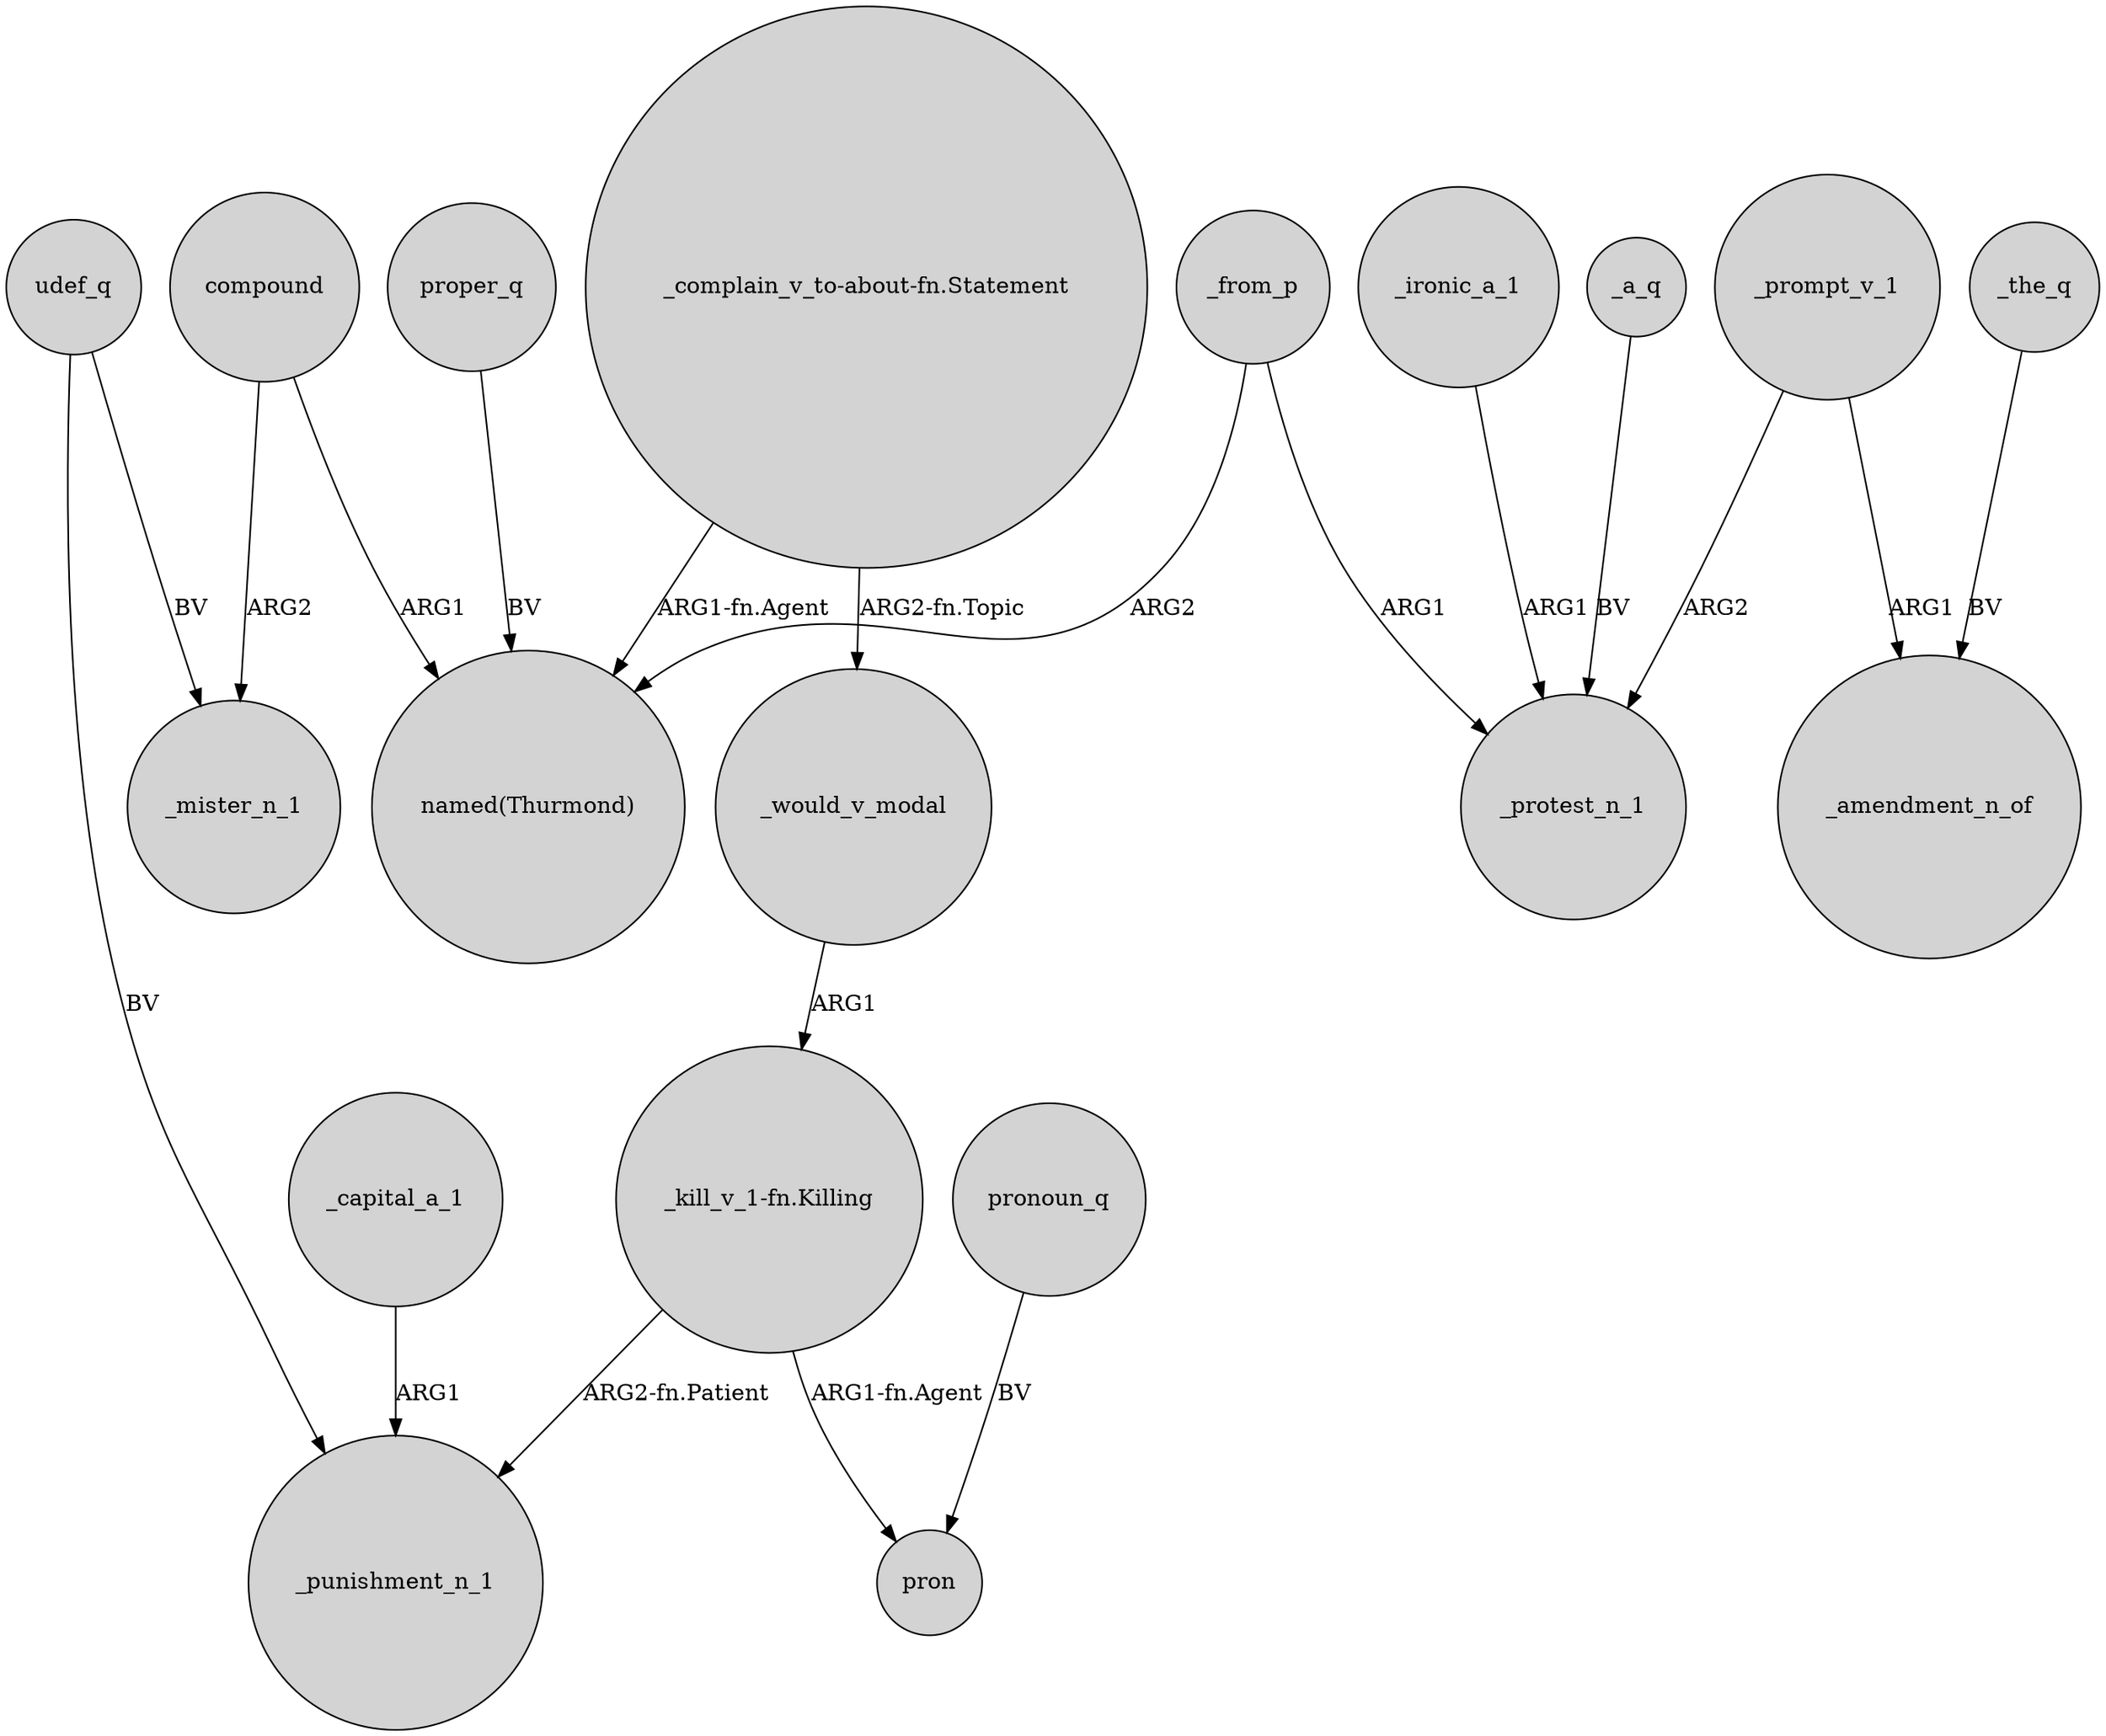 digraph {
	node [shape=circle style=filled]
	_from_p -> "named(Thurmond)" [label=ARG2]
	udef_q -> _punishment_n_1 [label=BV]
	"_complain_v_to-about-fn.Statement" -> "named(Thurmond)" [label="ARG1-fn.Agent"]
	"_kill_v_1-fn.Killing" -> pron [label="ARG1-fn.Agent"]
	_a_q -> _protest_n_1 [label=BV]
	compound -> "named(Thurmond)" [label=ARG1]
	_would_v_modal -> "_kill_v_1-fn.Killing" [label=ARG1]
	compound -> _mister_n_1 [label=ARG2]
	_prompt_v_1 -> _amendment_n_of [label=ARG1]
	udef_q -> _mister_n_1 [label=BV]
	"_kill_v_1-fn.Killing" -> _punishment_n_1 [label="ARG2-fn.Patient"]
	pronoun_q -> pron [label=BV]
	_prompt_v_1 -> _protest_n_1 [label=ARG2]
	_from_p -> _protest_n_1 [label=ARG1]
	"_complain_v_to-about-fn.Statement" -> _would_v_modal [label="ARG2-fn.Topic"]
	_ironic_a_1 -> _protest_n_1 [label=ARG1]
	_capital_a_1 -> _punishment_n_1 [label=ARG1]
	proper_q -> "named(Thurmond)" [label=BV]
	_the_q -> _amendment_n_of [label=BV]
}
